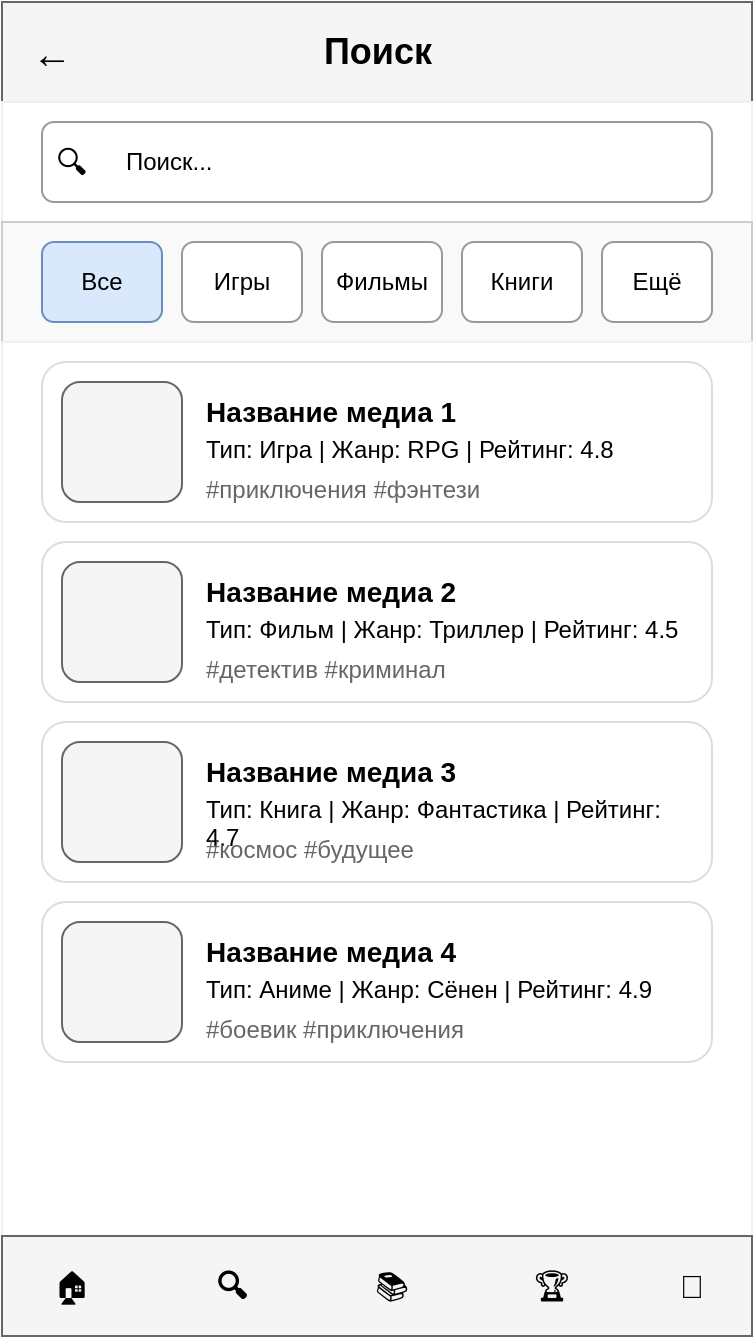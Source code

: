 <mxfile version="21.6.6">
  <diagram name="Страница поиска - Мобильная версия" id="search-page-mobile">
    <mxGraphModel dx="375" dy="667" grid="1" gridSize="10" guides="1" tooltips="1" connect="1" arrows="1" fold="1" page="1" pageScale="1" pageWidth="375" pageHeight="667" math="0" shadow="0">
      <root>
        <mxCell id="0" />
        <mxCell id="1" parent="0" />
        <!-- Верхняя панель навигации -->
        <mxCell id="header" value="" style="rounded=0;whiteSpace=wrap;html=1;fillColor=#f5f5f5;strokeColor=#666666;fontColor=#333333;" vertex="1" parent="1">
          <mxGeometry x="0" y="0" width="375" height="50" as="geometry" />
        </mxCell>
        <mxCell id="back_button" value="←" style="text;html=1;strokeColor=none;fillColor=none;align=center;verticalAlign=middle;whiteSpace=wrap;rounded=0;fontSize=20;fontStyle=1" vertex="1" parent="1">
          <mxGeometry x="10" y="10" width="30" height="30" as="geometry" />
        </mxCell>
        <mxCell id="page_title" value="Поиск" style="text;html=1;strokeColor=none;fillColor=none;align=center;verticalAlign=middle;whiteSpace=wrap;rounded=0;fontStyle=1;fontSize=18;" vertex="1" parent="1">
          <mxGeometry x="107.5" y="10" width="160" height="30" as="geometry" />
        </mxCell>
        <!-- Строка поиска -->
        <mxCell id="search_bar_container" value="" style="rounded=0;whiteSpace=wrap;html=1;fillColor=#ffffff;strokeColor=#f0f0f0;" vertex="1" parent="1">
          <mxGeometry x="0" y="50" width="375" height="60" as="geometry" />
        </mxCell>
        <mxCell id="search_bar" value="Поиск..." style="rounded=1;whiteSpace=wrap;html=1;align=left;spacingLeft=40;fillColor=#ffffff;strokeColor=#999999;" vertex="1" parent="1">
          <mxGeometry x="20" y="60" width="335" height="40" as="geometry" />
        </mxCell>
        <mxCell id="search_icon" value="🔍" style="text;html=1;strokeColor=none;fillColor=none;align=center;verticalAlign=middle;whiteSpace=wrap;rounded=0;fontSize=16;" vertex="1" parent="1">
          <mxGeometry x="20" y="65" width="30" height="30" as="geometry" />
        </mxCell>
        <!-- Фильтры -->
        <mxCell id="filters_container" value="" style="rounded=0;whiteSpace=wrap;html=1;fillColor=#f9f9f9;strokeColor=#cccccc;" vertex="1" parent="1">
          <mxGeometry x="0" y="110" width="375" height="60" as="geometry" />
        </mxCell>
        <mxCell id="filter_all" value="Все" style="rounded=1;whiteSpace=wrap;html=1;fillColor=#dae8fc;strokeColor=#6c8ebf;fontSize=12;" vertex="1" parent="1">
          <mxGeometry x="20" y="120" width="60" height="40" as="geometry" />
        </mxCell>
        <mxCell id="filter_games" value="Игры" style="rounded=1;whiteSpace=wrap;html=1;fillColor=#ffffff;strokeColor=#999999;fontSize=12;" vertex="1" parent="1">
          <mxGeometry x="90" y="120" width="60" height="40" as="geometry" />
        </mxCell>
        <mxCell id="filter_movies" value="Фильмы" style="rounded=1;whiteSpace=wrap;html=1;fillColor=#ffffff;strokeColor=#999999;fontSize=12;" vertex="1" parent="1">
          <mxGeometry x="160" y="120" width="60" height="40" as="geometry" />
        </mxCell>
        <mxCell id="filter_books" value="Книги" style="rounded=1;whiteSpace=wrap;html=1;fillColor=#ffffff;strokeColor=#999999;fontSize=12;" vertex="1" parent="1">
          <mxGeometry x="230" y="120" width="60" height="40" as="geometry" />
        </mxCell>
        <mxCell id="more_filters" value="Ещё" style="rounded=1;whiteSpace=wrap;html=1;fillColor=#ffffff;strokeColor=#999999;fontSize=12;" vertex="1" parent="1">
          <mxGeometry x="300" y="120" width="55" height="40" as="geometry" />
        </mxCell>
        <!-- Результаты поиска -->
        <mxCell id="results_container" value="" style="rounded=0;whiteSpace=wrap;html=1;fillColor=#ffffff;strokeColor=#f0f0f0;" vertex="1" parent="1">
          <mxGeometry x="0" y="170" width="375" height="447" as="geometry" />
        </mxCell>
        <!-- Результат 1 -->
        <mxCell id="result_1" value="" style="rounded=1;whiteSpace=wrap;html=1;fillColor=#ffffff;strokeColor=#dddddd;" vertex="1" parent="1">
          <mxGeometry x="20" y="180" width="335" height="80" as="geometry" />
        </mxCell>
        <mxCell id="result_1_image" value="" style="rounded=1;whiteSpace=wrap;html=1;fillColor=#f5f5f5;strokeColor=#666666;" vertex="1" parent="1">
          <mxGeometry x="30" y="190" width="60" height="60" as="geometry" />
        </mxCell>
        <mxCell id="result_1_title" value="Название медиа 1" style="text;html=1;strokeColor=none;fillColor=none;align=left;verticalAlign=top;whiteSpace=wrap;rounded=0;fontStyle=1;fontSize=14;" vertex="1" parent="1">
          <mxGeometry x="100" y="190" width="245" height="20" as="geometry" />
        </mxCell>
        <mxCell id="result_1_info" value="Тип: Игра | Жанр: RPG | Рейтинг: 4.8" style="text;html=1;strokeColor=none;fillColor=none;align=left;verticalAlign=top;whiteSpace=wrap;rounded=0;fontSize=12;" vertex="1" parent="1">
          <mxGeometry x="100" y="210" width="245" height="20" as="geometry" />
        </mxCell>
        <mxCell id="result_1_tags" value="#приключения #фэнтези" style="text;html=1;strokeColor=none;fillColor=none;align=left;verticalAlign=top;whiteSpace=wrap;rounded=0;fontSize=12;fontColor=#666666;" vertex="1" parent="1">
          <mxGeometry x="100" y="230" width="245" height="20" as="geometry" />
        </mxCell>
        <!-- Результат 2 -->
        <mxCell id="result_2" value="" style="rounded=1;whiteSpace=wrap;html=1;fillColor=#ffffff;strokeColor=#dddddd;" vertex="1" parent="1">
          <mxGeometry x="20" y="270" width="335" height="80" as="geometry" />
        </mxCell>
        <mxCell id="result_2_image" value="" style="rounded=1;whiteSpace=wrap;html=1;fillColor=#f5f5f5;strokeColor=#666666;" vertex="1" parent="1">
          <mxGeometry x="30" y="280" width="60" height="60" as="geometry" />
        </mxCell>
        <mxCell id="result_2_title" value="Название медиа 2" style="text;html=1;strokeColor=none;fillColor=none;align=left;verticalAlign=top;whiteSpace=wrap;rounded=0;fontStyle=1;fontSize=14;" vertex="1" parent="1">
          <mxGeometry x="100" y="280" width="245" height="20" as="geometry" />
        </mxCell>
        <mxCell id="result_2_info" value="Тип: Фильм | Жанр: Триллер | Рейтинг: 4.5" style="text;html=1;strokeColor=none;fillColor=none;align=left;verticalAlign=top;whiteSpace=wrap;rounded=0;fontSize=12;" vertex="1" parent="1">
          <mxGeometry x="100" y="300" width="245" height="20" as="geometry" />
        </mxCell>
        <mxCell id="result_2_tags" value="#детектив #криминал" style="text;html=1;strokeColor=none;fillColor=none;align=left;verticalAlign=top;whiteSpace=wrap;rounded=0;fontSize=12;fontColor=#666666;" vertex="1" parent="1">
          <mxGeometry x="100" y="320" width="245" height="20" as="geometry" />
        </mxCell>
        <!-- Результат 3 -->
        <mxCell id="result_3" value="" style="rounded=1;whiteSpace=wrap;html=1;fillColor=#ffffff;strokeColor=#dddddd;" vertex="1" parent="1">
          <mxGeometry x="20" y="360" width="335" height="80" as="geometry" />
        </mxCell>
        <mxCell id="result_3_image" value="" style="rounded=1;whiteSpace=wrap;html=1;fillColor=#f5f5f5;strokeColor=#666666;" vertex="1" parent="1">
          <mxGeometry x="30" y="370" width="60" height="60" as="geometry" />
        </mxCell>
        <mxCell id="result_3_title" value="Название медиа 3" style="text;html=1;strokeColor=none;fillColor=none;align=left;verticalAlign=top;whiteSpace=wrap;rounded=0;fontStyle=1;fontSize=14;" vertex="1" parent="1">
          <mxGeometry x="100" y="370" width="245" height="20" as="geometry" />
        </mxCell>
        <mxCell id="result_3_info" value="Тип: Книга | Жанр: Фантастика | Рейтинг: 4.7" style="text;html=1;strokeColor=none;fillColor=none;align=left;verticalAlign=top;whiteSpace=wrap;rounded=0;fontSize=12;" vertex="1" parent="1">
          <mxGeometry x="100" y="390" width="245" height="20" as="geometry" />
        </mxCell>
        <mxCell id="result_3_tags" value="#космос #будущее" style="text;html=1;strokeColor=none;fillColor=none;align=left;verticalAlign=top;whiteSpace=wrap;rounded=0;fontSize=12;fontColor=#666666;" vertex="1" parent="1">
          <mxGeometry x="100" y="410" width="245" height="20" as="geometry" />
        </mxCell>
        <!-- Результат 4 -->
        <mxCell id="result_4" value="" style="rounded=1;whiteSpace=wrap;html=1;fillColor=#ffffff;strokeColor=#dddddd;" vertex="1" parent="1">
          <mxGeometry x="20" y="450" width="335" height="80" as="geometry" />
        </mxCell>
        <mxCell id="result_4_image" value="" style="rounded=1;whiteSpace=wrap;html=1;fillColor=#f5f5f5;strokeColor=#666666;" vertex="1" parent="1">
          <mxGeometry x="30" y="460" width="60" height="60" as="geometry" />
        </mxCell>
        <mxCell id="result_4_title" value="Название медиа 4" style="text;html=1;strokeColor=none;fillColor=none;align=left;verticalAlign=top;whiteSpace=wrap;rounded=0;fontStyle=1;fontSize=14;" vertex="1" parent="1">
          <mxGeometry x="100" y="460" width="245" height="20" as="geometry" />
        </mxCell>
        <mxCell id="result_4_info" value="Тип: Аниме | Жанр: Сёнен | Рейтинг: 4.9" style="text;html=1;strokeColor=none;fillColor=none;align=left;verticalAlign=top;whiteSpace=wrap;rounded=0;fontSize=12;" vertex="1" parent="1">
          <mxGeometry x="100" y="480" width="245" height="20" as="geometry" />
        </mxCell>
        <mxCell id="result_4_tags" value="#боевик #приключения" style="text;html=1;strokeColor=none;fillColor=none;align=left;verticalAlign=top;whiteSpace=wrap;rounded=0;fontSize=12;fontColor=#666666;" vertex="1" parent="1">
          <mxGeometry x="100" y="500" width="245" height="20" as="geometry" />
        </mxCell>
        <!-- Нижняя навигационная панель -->
        <mxCell id="bottom_nav" value="" style="rounded=0;whiteSpace=wrap;html=1;fillColor=#f5f5f5;strokeColor=#666666;fontColor=#333333;" vertex="1" parent="1">
          <mxGeometry x="0" y="617" width="375" height="50" as="geometry" />
        </mxCell>
        <mxCell id="nav_home" value="🏠" style="text;html=1;strokeColor=none;fillColor=none;align=center;verticalAlign=middle;whiteSpace=wrap;rounded=0;fontSize=16;" vertex="1" parent="1">
          <mxGeometry x="20" y="627" width="30" height="30" as="geometry" />
        </mxCell>
        <mxCell id="nav_search" value="🔍" style="text;html=1;strokeColor=none;fillColor=none;align=center;verticalAlign=middle;whiteSpace=wrap;rounded=0;fontSize=16;fontStyle=1" vertex="1" parent="1">
          <mxGeometry x="100" y="627" width="30" height="30" as="geometry" />
        </mxCell>
        <mxCell id="nav_library" value="📚" style="text;html=1;strokeColor=none;fillColor=none;align=center;verticalAlign=middle;whiteSpace=wrap;rounded=0;fontSize=16;" vertex="1" parent="1">
          <mxGeometry x="180" y="627" width="30" height="30" as="geometry" />
        </mxCell>
        <mxCell id="nav_achievements" value="🏆" style="text;html=1;strokeColor=none;fillColor=none;align=center;verticalAlign=middle;whiteSpace=wrap;rounded=0;fontSize=16;" vertex="1" parent="1">
          <mxGeometry x="260" y="627" width="30" height="30" as="geometry" />
        </mxCell>
        <mxCell id="nav_profile" value="👤" style="text;html=1;strokeColor=none;fillColor=none;align=center;verticalAlign=middle;whiteSpace=wrap;rounded=0;fontSize=16;" vertex="1" parent="1">
          <mxGeometry x="330" y="627" width="30" height="30" as="geometry" />
        </mxCell>
      </root>
    </mxGraphModel>
  </diagram>
</mxfile>